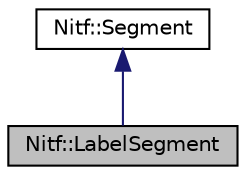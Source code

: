 digraph "Nitf::LabelSegment"
{
  bgcolor="transparent";
  edge [fontname="Helvetica",fontsize="10",labelfontname="Helvetica",labelfontsize="10"];
  node [fontname="Helvetica",fontsize="10",shape=record];
  Node1 [label="Nitf::LabelSegment",height=0.2,width=0.4,color="black", fillcolor="grey75", style="filled" fontcolor="black"];
  Node2 -> Node1 [dir="back",color="midnightblue",fontsize="10",style="solid",fontname="Helvetica"];
  Node2 [label="Nitf::Segment",height=0.2,width=0.4,color="black",URL="$a00121.html",tooltip="base class for segment data in an NITF file "];
}
